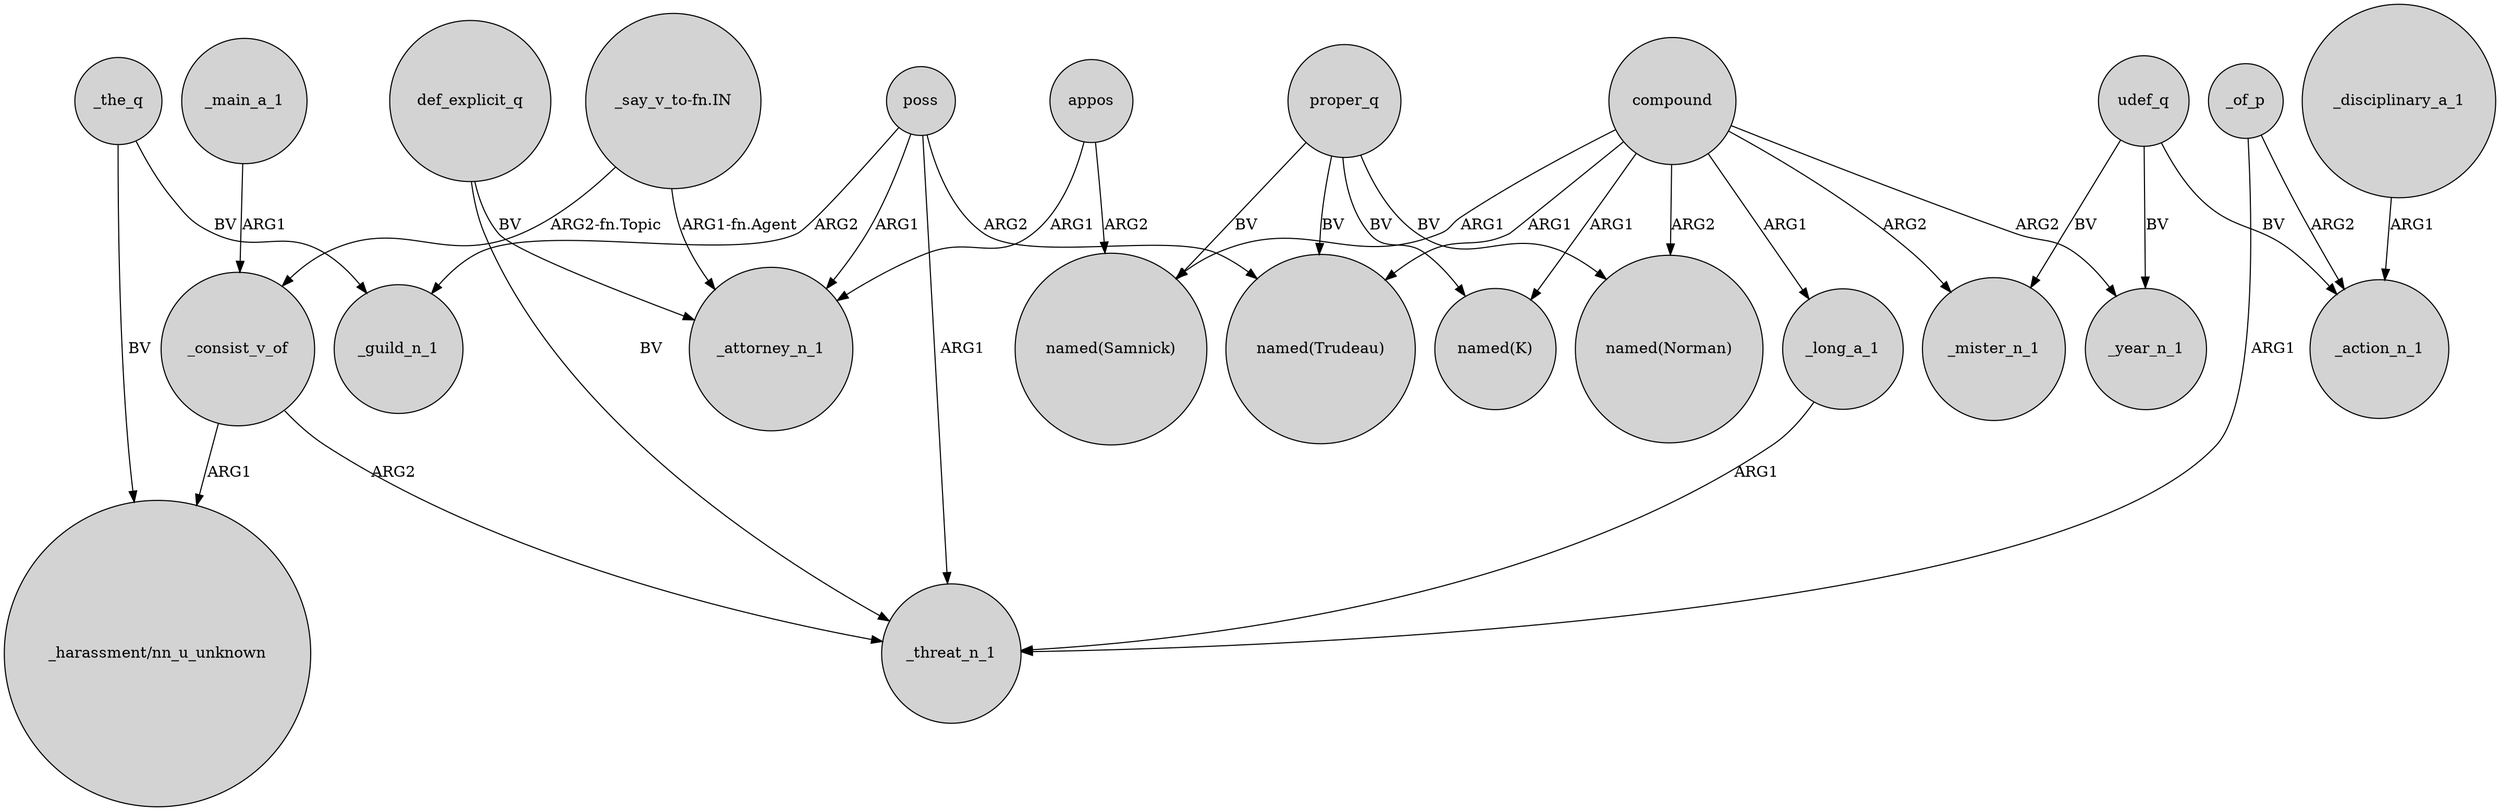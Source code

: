 digraph {
	node [shape=circle style=filled]
	compound -> _long_a_1 [label=ARG1]
	poss -> _attorney_n_1 [label=ARG1]
	_consist_v_of -> _threat_n_1 [label=ARG2]
	"_say_v_to-fn.IN" -> _consist_v_of [label="ARG2-fn.Topic"]
	def_explicit_q -> _attorney_n_1 [label=BV]
	poss -> "named(Trudeau)" [label=ARG2]
	compound -> "named(Samnick)" [label=ARG1]
	proper_q -> "named(Norman)" [label=BV]
	def_explicit_q -> _threat_n_1 [label=BV]
	compound -> _mister_n_1 [label=ARG2]
	udef_q -> _mister_n_1 [label=BV]
	proper_q -> "named(Samnick)" [label=BV]
	_of_p -> _action_n_1 [label=ARG2]
	_consist_v_of -> "_harassment/nn_u_unknown" [label=ARG1]
	_main_a_1 -> _consist_v_of [label=ARG1]
	compound -> "named(Norman)" [label=ARG2]
	poss -> _guild_n_1 [label=ARG2]
	compound -> "named(Trudeau)" [label=ARG1]
	_disciplinary_a_1 -> _action_n_1 [label=ARG1]
	proper_q -> "named(K)" [label=BV]
	_the_q -> "_harassment/nn_u_unknown" [label=BV]
	poss -> _threat_n_1 [label=ARG1]
	_the_q -> _guild_n_1 [label=BV]
	_long_a_1 -> _threat_n_1 [label=ARG1]
	udef_q -> _year_n_1 [label=BV]
	udef_q -> _action_n_1 [label=BV]
	_of_p -> _threat_n_1 [label=ARG1]
	appos -> _attorney_n_1 [label=ARG1]
	appos -> "named(Samnick)" [label=ARG2]
	proper_q -> "named(Trudeau)" [label=BV]
	compound -> _year_n_1 [label=ARG2]
	"_say_v_to-fn.IN" -> _attorney_n_1 [label="ARG1-fn.Agent"]
	compound -> "named(K)" [label=ARG1]
}
